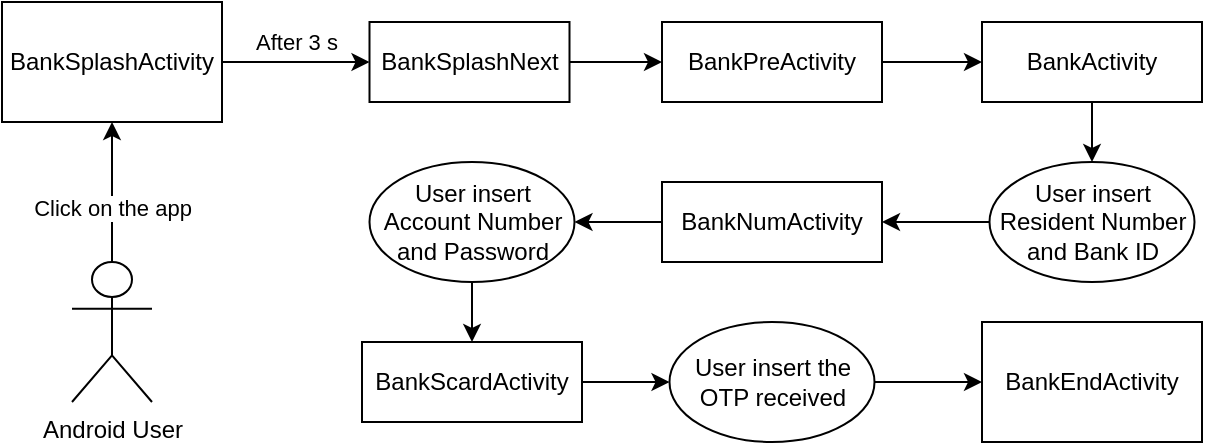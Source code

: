 <mxfile version="27.0.9">
  <diagram name="Page-1" id="up-rJsbCAJt8GNneFF_9">
    <mxGraphModel dx="792" dy="423" grid="1" gridSize="10" guides="1" tooltips="1" connect="1" arrows="1" fold="1" page="0" pageScale="1" pageWidth="850" pageHeight="1100" math="0" shadow="0">
      <root>
        <mxCell id="0" />
        <mxCell id="1" parent="0" />
        <mxCell id="PqdLR431ClCtl6Tt4zcf-8" style="edgeStyle=orthogonalEdgeStyle;rounded=0;orthogonalLoop=1;jettySize=auto;html=1;exitX=1;exitY=0.5;exitDx=0;exitDy=0;entryX=0;entryY=0.5;entryDx=0;entryDy=0;" edge="1" parent="1" source="PqdLR431ClCtl6Tt4zcf-1" target="PqdLR431ClCtl6Tt4zcf-7">
          <mxGeometry relative="1" as="geometry" />
        </mxCell>
        <mxCell id="PqdLR431ClCtl6Tt4zcf-1" value="BankSplashNext" style="rounded=0;whiteSpace=wrap;html=1;" vertex="1" parent="1">
          <mxGeometry x="213.75" y="100" width="100" height="40" as="geometry" />
        </mxCell>
        <mxCell id="PqdLR431ClCtl6Tt4zcf-4" style="edgeStyle=orthogonalEdgeStyle;rounded=0;orthogonalLoop=1;jettySize=auto;html=1;exitX=0.5;exitY=0.5;exitDx=0;exitDy=0;exitPerimeter=0;entryX=0;entryY=0.5;entryDx=0;entryDy=0;" edge="1" parent="1" source="PqdLR431ClCtl6Tt4zcf-29" target="PqdLR431ClCtl6Tt4zcf-1">
          <mxGeometry relative="1" as="geometry">
            <Array as="points">
              <mxPoint x="85" y="120" />
            </Array>
          </mxGeometry>
        </mxCell>
        <mxCell id="PqdLR431ClCtl6Tt4zcf-35" value="After 3 s" style="edgeLabel;html=1;align=center;verticalAlign=middle;resizable=0;points=[];" vertex="1" connectable="0" parent="PqdLR431ClCtl6Tt4zcf-4">
          <mxGeometry x="0.341" y="1" relative="1" as="geometry">
            <mxPoint x="5" y="-9" as="offset" />
          </mxGeometry>
        </mxCell>
        <mxCell id="PqdLR431ClCtl6Tt4zcf-33" style="edgeStyle=orthogonalEdgeStyle;rounded=0;orthogonalLoop=1;jettySize=auto;html=1;entryX=0.5;entryY=1;entryDx=0;entryDy=0;" edge="1" parent="1" source="PqdLR431ClCtl6Tt4zcf-2" target="PqdLR431ClCtl6Tt4zcf-29">
          <mxGeometry relative="1" as="geometry" />
        </mxCell>
        <mxCell id="PqdLR431ClCtl6Tt4zcf-34" value="Click on the app" style="edgeLabel;html=1;align=center;verticalAlign=middle;resizable=0;points=[];" vertex="1" connectable="0" parent="PqdLR431ClCtl6Tt4zcf-33">
          <mxGeometry x="-0.151" relative="1" as="geometry">
            <mxPoint y="2" as="offset" />
          </mxGeometry>
        </mxCell>
        <mxCell id="PqdLR431ClCtl6Tt4zcf-2" value="Android User" style="shape=umlActor;verticalLabelPosition=bottom;verticalAlign=top;html=1;outlineConnect=0;" vertex="1" parent="1">
          <mxGeometry x="65" y="220" width="40" height="70" as="geometry" />
        </mxCell>
        <mxCell id="PqdLR431ClCtl6Tt4zcf-13" style="edgeStyle=orthogonalEdgeStyle;rounded=0;orthogonalLoop=1;jettySize=auto;html=1;exitX=1;exitY=0.5;exitDx=0;exitDy=0;entryX=0;entryY=0.5;entryDx=0;entryDy=0;" edge="1" parent="1" source="PqdLR431ClCtl6Tt4zcf-7" target="PqdLR431ClCtl6Tt4zcf-11">
          <mxGeometry relative="1" as="geometry" />
        </mxCell>
        <mxCell id="PqdLR431ClCtl6Tt4zcf-7" value="BankPreActivity" style="rounded=0;whiteSpace=wrap;html=1;" vertex="1" parent="1">
          <mxGeometry x="360" y="100" width="110" height="40" as="geometry" />
        </mxCell>
        <mxCell id="PqdLR431ClCtl6Tt4zcf-15" style="edgeStyle=orthogonalEdgeStyle;rounded=0;orthogonalLoop=1;jettySize=auto;html=1;exitX=0.5;exitY=1;exitDx=0;exitDy=0;entryX=0.5;entryY=0;entryDx=0;entryDy=0;" edge="1" parent="1" source="PqdLR431ClCtl6Tt4zcf-11" target="PqdLR431ClCtl6Tt4zcf-14">
          <mxGeometry relative="1" as="geometry" />
        </mxCell>
        <mxCell id="PqdLR431ClCtl6Tt4zcf-11" value="BankActivity" style="rounded=0;whiteSpace=wrap;html=1;" vertex="1" parent="1">
          <mxGeometry x="520" y="100" width="110" height="40" as="geometry" />
        </mxCell>
        <mxCell id="PqdLR431ClCtl6Tt4zcf-17" style="edgeStyle=orthogonalEdgeStyle;rounded=0;orthogonalLoop=1;jettySize=auto;html=1;exitX=0;exitY=0.5;exitDx=0;exitDy=0;entryX=1;entryY=0.5;entryDx=0;entryDy=0;" edge="1" parent="1" source="PqdLR431ClCtl6Tt4zcf-14" target="PqdLR431ClCtl6Tt4zcf-16">
          <mxGeometry relative="1" as="geometry" />
        </mxCell>
        <mxCell id="PqdLR431ClCtl6Tt4zcf-14" value="User insert Resident Number and Bank ID" style="ellipse;whiteSpace=wrap;html=1;" vertex="1" parent="1">
          <mxGeometry x="523.75" y="170" width="102.5" height="60" as="geometry" />
        </mxCell>
        <mxCell id="PqdLR431ClCtl6Tt4zcf-20" style="edgeStyle=orthogonalEdgeStyle;rounded=0;orthogonalLoop=1;jettySize=auto;html=1;exitX=0;exitY=0.5;exitDx=0;exitDy=0;entryX=1;entryY=0.5;entryDx=0;entryDy=0;" edge="1" parent="1" source="PqdLR431ClCtl6Tt4zcf-16" target="PqdLR431ClCtl6Tt4zcf-19">
          <mxGeometry relative="1" as="geometry" />
        </mxCell>
        <mxCell id="PqdLR431ClCtl6Tt4zcf-16" value="BankNumActivity" style="rounded=0;whiteSpace=wrap;html=1;" vertex="1" parent="1">
          <mxGeometry x="360" y="180" width="110" height="40" as="geometry" />
        </mxCell>
        <mxCell id="PqdLR431ClCtl6Tt4zcf-22" style="edgeStyle=orthogonalEdgeStyle;rounded=0;orthogonalLoop=1;jettySize=auto;html=1;exitX=0.5;exitY=1;exitDx=0;exitDy=0;entryX=0.5;entryY=0;entryDx=0;entryDy=0;" edge="1" parent="1" source="PqdLR431ClCtl6Tt4zcf-19" target="PqdLR431ClCtl6Tt4zcf-21">
          <mxGeometry relative="1" as="geometry" />
        </mxCell>
        <mxCell id="PqdLR431ClCtl6Tt4zcf-19" value="&amp;nbsp;&amp;nbsp;&amp;nbsp;&amp;nbsp; User insert&amp;nbsp;&amp;nbsp;&amp;nbsp;&amp;nbsp;&amp;nbsp; Account Number and Password " style="ellipse;whiteSpace=wrap;html=1;" vertex="1" parent="1">
          <mxGeometry x="213.75" y="170" width="102.5" height="60" as="geometry" />
        </mxCell>
        <mxCell id="PqdLR431ClCtl6Tt4zcf-26" style="edgeStyle=orthogonalEdgeStyle;rounded=0;orthogonalLoop=1;jettySize=auto;html=1;exitX=1;exitY=0.5;exitDx=0;exitDy=0;" edge="1" parent="1" source="PqdLR431ClCtl6Tt4zcf-21" target="PqdLR431ClCtl6Tt4zcf-25">
          <mxGeometry relative="1" as="geometry" />
        </mxCell>
        <mxCell id="PqdLR431ClCtl6Tt4zcf-21" value="BankScardActivity" style="rounded=0;whiteSpace=wrap;html=1;" vertex="1" parent="1">
          <mxGeometry x="210" y="260" width="110" height="40" as="geometry" />
        </mxCell>
        <mxCell id="PqdLR431ClCtl6Tt4zcf-27" style="edgeStyle=orthogonalEdgeStyle;rounded=0;orthogonalLoop=1;jettySize=auto;html=1;exitX=1;exitY=0.5;exitDx=0;exitDy=0;entryX=0;entryY=0.5;entryDx=0;entryDy=0;" edge="1" parent="1" source="PqdLR431ClCtl6Tt4zcf-25" target="PqdLR431ClCtl6Tt4zcf-28">
          <mxGeometry relative="1" as="geometry">
            <mxPoint x="520" y="279.828" as="targetPoint" />
          </mxGeometry>
        </mxCell>
        <mxCell id="PqdLR431ClCtl6Tt4zcf-25" value="User insert the OTP received" style="ellipse;whiteSpace=wrap;html=1;" vertex="1" parent="1">
          <mxGeometry x="363.75" y="250" width="102.5" height="60" as="geometry" />
        </mxCell>
        <mxCell id="PqdLR431ClCtl6Tt4zcf-28" value="BankEndActivity" style="rounded=0;whiteSpace=wrap;html=1;" vertex="1" parent="1">
          <mxGeometry x="520" y="250" width="110" height="60" as="geometry" />
        </mxCell>
        <mxCell id="PqdLR431ClCtl6Tt4zcf-29" value="BankSplashActivity" style="rounded=0;whiteSpace=wrap;html=1;" vertex="1" parent="1">
          <mxGeometry x="30" y="90" width="110" height="60" as="geometry" />
        </mxCell>
      </root>
    </mxGraphModel>
  </diagram>
</mxfile>
